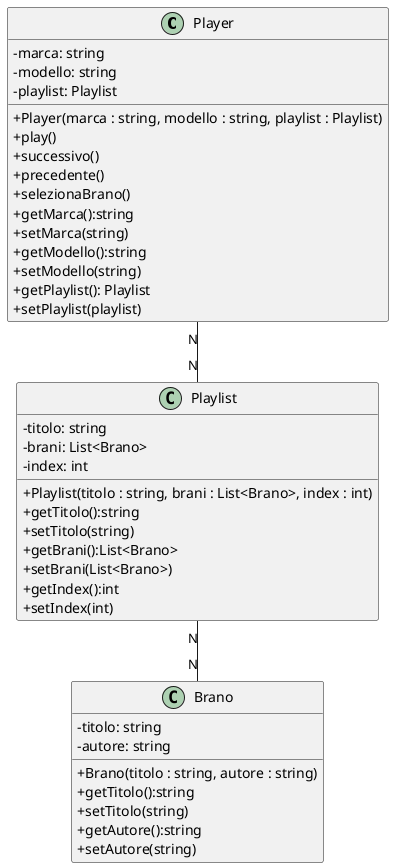 @startuml

skinparam classAttributeIconSize 0
class Player {
 -marca: string
 -modello: string
 -playlist: Playlist
 +Player(marca : string, modello : string, playlist : Playlist)
 +play()
 +successivo()
 +precedente()
 +selezionaBrano()
 +getMarca():string
 +setMarca(string)
 +getModello():string
 +setModello(string)
 +getPlaylist(): Playlist
 +setPlaylist(playlist)
}

class Playlist {
 -titolo: string
 -brani: List<Brano>
 -index: int
 +Playlist(titolo : string, brani : List<Brano>, index : int)
 +getTitolo():string
 +setTitolo(string)
 +getBrani():List<Brano>
 +setBrani(List<Brano>)
 +getIndex():int
 +setIndex(int)
}



class Brano {
 -titolo: string
 -autore: string
 +Brano(titolo : string, autore : string)
 +getTitolo():string
 +setTitolo(string)
 +getAutore():string
 +setAutore(string)
}

Player"N" -- "N"Playlist
Playlist"N" -- "N"Brano

@enduml